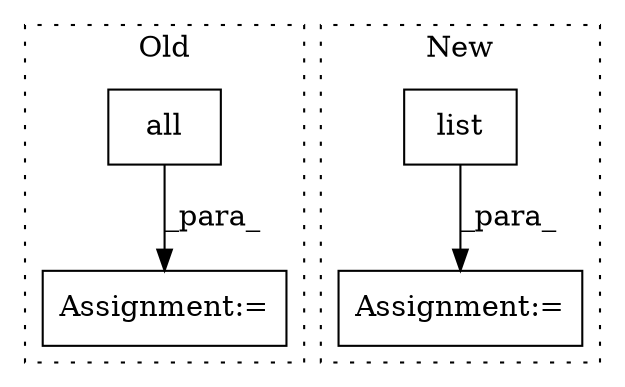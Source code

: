 digraph G {
subgraph cluster0 {
1 [label="all" a="32" s="7745,7768" l="4,1" shape="box"];
4 [label="Assignment:=" a="7" s="7726" l="1" shape="box"];
label = "Old";
style="dotted";
}
subgraph cluster1 {
2 [label="list" a="32" s="7846,7855" l="5,1" shape="box"];
3 [label="Assignment:=" a="7" s="7864,7968" l="74,2" shape="box"];
label = "New";
style="dotted";
}
1 -> 4 [label="_para_"];
2 -> 3 [label="_para_"];
}